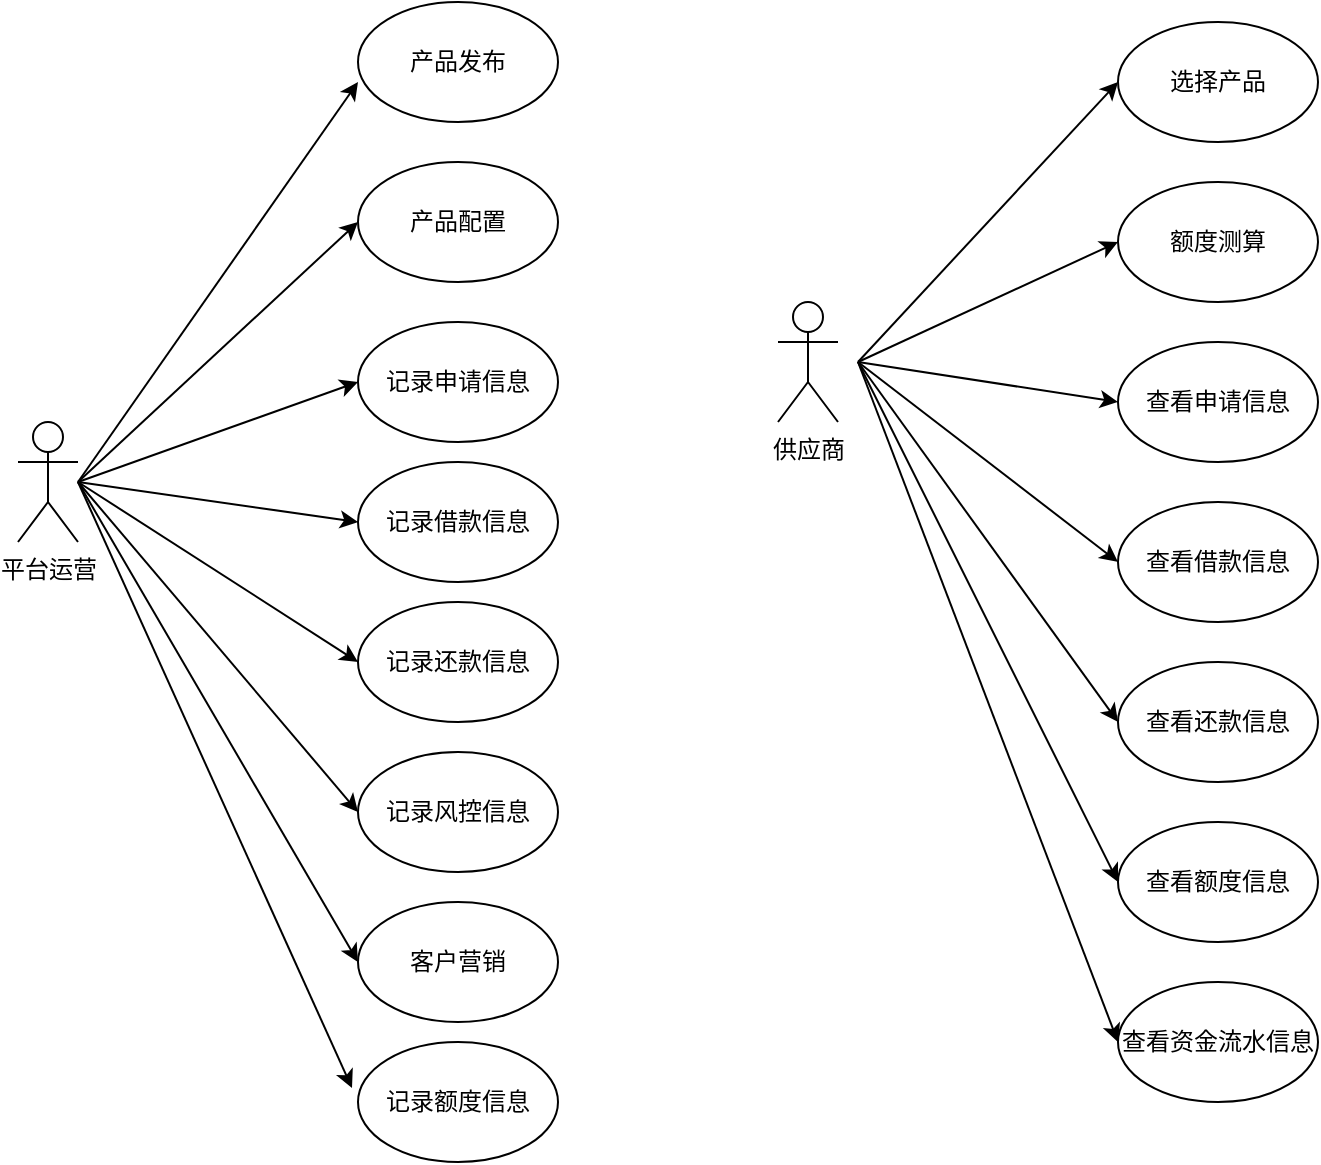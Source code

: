 <mxfile version="10.5.7" type="github"><diagram id="T86fi5q6Voa-Yd054UcJ" name="第 1 页"><mxGraphModel dx="918" dy="567" grid="1" gridSize="10" guides="1" tooltips="1" connect="1" arrows="1" fold="1" page="1" pageScale="1" pageWidth="827" pageHeight="1169" math="0" shadow="0"><root><mxCell id="0"/><mxCell id="1" parent="0"/><mxCell id="6jMpGYuJHyGmKLw6gpaf-1" value="平台运营" style="shape=umlActor;verticalLabelPosition=bottom;labelBackgroundColor=#ffffff;verticalAlign=top;html=1;outlineConnect=0;" vertex="1" parent="1"><mxGeometry x="120" y="370" width="30" height="60" as="geometry"/></mxCell><mxCell id="6jMpGYuJHyGmKLw6gpaf-6" value="供应商" style="shape=umlActor;verticalLabelPosition=bottom;labelBackgroundColor=#ffffff;verticalAlign=top;html=1;outlineConnect=0;" vertex="1" parent="1"><mxGeometry x="500" y="310" width="30" height="60" as="geometry"/></mxCell><mxCell id="6jMpGYuJHyGmKLw6gpaf-10" value="产品发布" style="strokeWidth=1;html=1;shape=mxgraph.flowchart.start_1;whiteSpace=wrap;" vertex="1" parent="1"><mxGeometry x="290" y="160" width="100" height="60" as="geometry"/></mxCell><mxCell id="6jMpGYuJHyGmKLw6gpaf-11" value="" style="endArrow=classic;html=1;entryX=0;entryY=0.667;entryDx=0;entryDy=0;entryPerimeter=0;" edge="1" parent="1" target="6jMpGYuJHyGmKLw6gpaf-10"><mxGeometry width="50" height="50" relative="1" as="geometry"><mxPoint x="150" y="400" as="sourcePoint"/><mxPoint x="270" y="250" as="targetPoint"/></mxGeometry></mxCell><mxCell id="6jMpGYuJHyGmKLw6gpaf-12" value="产品配置" style="strokeWidth=1;html=1;shape=mxgraph.flowchart.start_1;whiteSpace=wrap;" vertex="1" parent="1"><mxGeometry x="290" y="240" width="100" height="60" as="geometry"/></mxCell><mxCell id="6jMpGYuJHyGmKLw6gpaf-13" value="" style="endArrow=classic;html=1;entryX=0;entryY=0.5;entryDx=0;entryDy=0;entryPerimeter=0;" edge="1" parent="1" target="6jMpGYuJHyGmKLw6gpaf-12"><mxGeometry width="50" height="50" relative="1" as="geometry"><mxPoint x="150" y="400" as="sourcePoint"/><mxPoint x="300" y="210" as="targetPoint"/></mxGeometry></mxCell><mxCell id="6jMpGYuJHyGmKLw6gpaf-14" value="记录申请信息" style="strokeWidth=1;html=1;shape=mxgraph.flowchart.start_1;whiteSpace=wrap;" vertex="1" parent="1"><mxGeometry x="290" y="320" width="100" height="60" as="geometry"/></mxCell><mxCell id="6jMpGYuJHyGmKLw6gpaf-16" value="记录借款信息" style="strokeWidth=1;html=1;shape=mxgraph.flowchart.start_1;whiteSpace=wrap;" vertex="1" parent="1"><mxGeometry x="290" y="390" width="100" height="60" as="geometry"/></mxCell><mxCell id="6jMpGYuJHyGmKLw6gpaf-17" value="记录还款信息" style="strokeWidth=1;html=1;shape=mxgraph.flowchart.start_1;whiteSpace=wrap;" vertex="1" parent="1"><mxGeometry x="290" y="460" width="100" height="60" as="geometry"/></mxCell><mxCell id="6jMpGYuJHyGmKLw6gpaf-19" value="记录风控信息" style="strokeWidth=1;html=1;shape=mxgraph.flowchart.start_1;whiteSpace=wrap;" vertex="1" parent="1"><mxGeometry x="290" y="535" width="100" height="60" as="geometry"/></mxCell><mxCell id="6jMpGYuJHyGmKLw6gpaf-21" value="" style="endArrow=classic;html=1;entryX=0;entryY=0.5;entryDx=0;entryDy=0;entryPerimeter=0;" edge="1" parent="1" target="6jMpGYuJHyGmKLw6gpaf-14"><mxGeometry width="50" height="50" relative="1" as="geometry"><mxPoint x="150" y="400" as="sourcePoint"/><mxPoint x="300" y="280" as="targetPoint"/></mxGeometry></mxCell><mxCell id="6jMpGYuJHyGmKLw6gpaf-22" value="" style="endArrow=classic;html=1;entryX=0;entryY=0.5;entryDx=0;entryDy=0;entryPerimeter=0;" edge="1" parent="1" target="6jMpGYuJHyGmKLw6gpaf-16"><mxGeometry width="50" height="50" relative="1" as="geometry"><mxPoint x="150" y="400" as="sourcePoint"/><mxPoint x="300" y="360" as="targetPoint"/></mxGeometry></mxCell><mxCell id="6jMpGYuJHyGmKLw6gpaf-25" value="" style="endArrow=classic;html=1;entryX=0;entryY=0.5;entryDx=0;entryDy=0;entryPerimeter=0;" edge="1" parent="1" target="6jMpGYuJHyGmKLw6gpaf-17"><mxGeometry width="50" height="50" relative="1" as="geometry"><mxPoint x="150" y="400" as="sourcePoint"/><mxPoint x="300" y="430" as="targetPoint"/></mxGeometry></mxCell><mxCell id="6jMpGYuJHyGmKLw6gpaf-26" value="" style="endArrow=classic;html=1;entryX=0;entryY=0.5;entryDx=0;entryDy=0;entryPerimeter=0;" edge="1" parent="1" target="6jMpGYuJHyGmKLw6gpaf-19"><mxGeometry width="50" height="50" relative="1" as="geometry"><mxPoint x="150" y="400" as="sourcePoint"/><mxPoint x="280" y="570" as="targetPoint"/></mxGeometry></mxCell><mxCell id="6jMpGYuJHyGmKLw6gpaf-27" value="客户营销" style="strokeWidth=1;html=1;shape=mxgraph.flowchart.start_1;whiteSpace=wrap;" vertex="1" parent="1"><mxGeometry x="290" y="610" width="100" height="60" as="geometry"/></mxCell><mxCell id="6jMpGYuJHyGmKLw6gpaf-29" value="" style="endArrow=classic;html=1;entryX=0;entryY=0.5;entryDx=0;entryDy=0;entryPerimeter=0;" edge="1" parent="1" target="6jMpGYuJHyGmKLw6gpaf-27"><mxGeometry width="50" height="50" relative="1" as="geometry"><mxPoint x="150" y="400" as="sourcePoint"/><mxPoint x="300" y="580" as="targetPoint"/></mxGeometry></mxCell><mxCell id="6jMpGYuJHyGmKLw6gpaf-30" value="选择产品" style="strokeWidth=1;html=1;shape=mxgraph.flowchart.start_1;whiteSpace=wrap;" vertex="1" parent="1"><mxGeometry x="670" y="170" width="100" height="60" as="geometry"/></mxCell><mxCell id="6jMpGYuJHyGmKLw6gpaf-31" value="额度测算" style="strokeWidth=1;html=1;shape=mxgraph.flowchart.start_1;whiteSpace=wrap;" vertex="1" parent="1"><mxGeometry x="670" y="250" width="100" height="60" as="geometry"/></mxCell><mxCell id="6jMpGYuJHyGmKLw6gpaf-33" value="查看申请信息" style="strokeWidth=1;html=1;shape=mxgraph.flowchart.start_1;whiteSpace=wrap;" vertex="1" parent="1"><mxGeometry x="670" y="330" width="100" height="60" as="geometry"/></mxCell><mxCell id="6jMpGYuJHyGmKLw6gpaf-34" value="查看借款信息" style="strokeWidth=1;html=1;shape=mxgraph.flowchart.start_1;whiteSpace=wrap;" vertex="1" parent="1"><mxGeometry x="670" y="410" width="100" height="60" as="geometry"/></mxCell><mxCell id="6jMpGYuJHyGmKLw6gpaf-35" value="查看还款信息" style="strokeWidth=1;html=1;shape=mxgraph.flowchart.start_1;whiteSpace=wrap;" vertex="1" parent="1"><mxGeometry x="670" y="490" width="100" height="60" as="geometry"/></mxCell><mxCell id="6jMpGYuJHyGmKLw6gpaf-36" value="" style="endArrow=classic;html=1;entryX=0;entryY=0.5;entryDx=0;entryDy=0;entryPerimeter=0;" edge="1" parent="1" target="6jMpGYuJHyGmKLw6gpaf-30"><mxGeometry width="50" height="50" relative="1" as="geometry"><mxPoint x="540" y="340" as="sourcePoint"/><mxPoint x="680" y="70" as="targetPoint"/></mxGeometry></mxCell><mxCell id="6jMpGYuJHyGmKLw6gpaf-37" value="" style="endArrow=classic;html=1;entryX=0;entryY=0.5;entryDx=0;entryDy=0;entryPerimeter=0;" edge="1" parent="1" target="6jMpGYuJHyGmKLw6gpaf-31"><mxGeometry width="50" height="50" relative="1" as="geometry"><mxPoint x="540" y="340" as="sourcePoint"/><mxPoint x="680" y="210" as="targetPoint"/></mxGeometry></mxCell><mxCell id="6jMpGYuJHyGmKLw6gpaf-38" value="" style="endArrow=classic;html=1;entryX=0;entryY=0.5;entryDx=0;entryDy=0;entryPerimeter=0;" edge="1" parent="1" target="6jMpGYuJHyGmKLw6gpaf-33"><mxGeometry width="50" height="50" relative="1" as="geometry"><mxPoint x="540" y="340" as="sourcePoint"/><mxPoint x="660" y="360" as="targetPoint"/></mxGeometry></mxCell><mxCell id="6jMpGYuJHyGmKLw6gpaf-39" value="" style="endArrow=classic;html=1;entryX=0;entryY=0.5;entryDx=0;entryDy=0;entryPerimeter=0;" edge="1" parent="1" target="6jMpGYuJHyGmKLw6gpaf-34"><mxGeometry width="50" height="50" relative="1" as="geometry"><mxPoint x="540" y="340" as="sourcePoint"/><mxPoint x="680" y="370" as="targetPoint"/></mxGeometry></mxCell><mxCell id="6jMpGYuJHyGmKLw6gpaf-40" value="记录额度信息" style="strokeWidth=1;html=1;shape=mxgraph.flowchart.start_1;whiteSpace=wrap;" vertex="1" parent="1"><mxGeometry x="290" y="680" width="100" height="60" as="geometry"/></mxCell><mxCell id="6jMpGYuJHyGmKLw6gpaf-41" value="" style="endArrow=classic;html=1;entryX=-0.03;entryY=0.383;entryDx=0;entryDy=0;entryPerimeter=0;" edge="1" parent="1" target="6jMpGYuJHyGmKLw6gpaf-40"><mxGeometry width="50" height="50" relative="1" as="geometry"><mxPoint x="150" y="400" as="sourcePoint"/><mxPoint x="300" y="650" as="targetPoint"/></mxGeometry></mxCell><mxCell id="6jMpGYuJHyGmKLw6gpaf-42" value="查看额度信息" style="strokeWidth=1;html=1;shape=mxgraph.flowchart.start_1;whiteSpace=wrap;" vertex="1" parent="1"><mxGeometry x="670" y="570" width="100" height="60" as="geometry"/></mxCell><mxCell id="6jMpGYuJHyGmKLw6gpaf-43" value="查看资金流水信息" style="strokeWidth=1;html=1;shape=mxgraph.flowchart.start_1;whiteSpace=wrap;" vertex="1" parent="1"><mxGeometry x="670" y="650" width="100" height="60" as="geometry"/></mxCell><mxCell id="6jMpGYuJHyGmKLw6gpaf-44" value="" style="endArrow=classic;html=1;entryX=0;entryY=0.5;entryDx=0;entryDy=0;entryPerimeter=0;" edge="1" parent="1" target="6jMpGYuJHyGmKLw6gpaf-35"><mxGeometry width="50" height="50" relative="1" as="geometry"><mxPoint x="540" y="340" as="sourcePoint"/><mxPoint x="680" y="450" as="targetPoint"/></mxGeometry></mxCell><mxCell id="6jMpGYuJHyGmKLw6gpaf-45" value="" style="endArrow=classic;html=1;entryX=0;entryY=0.5;entryDx=0;entryDy=0;entryPerimeter=0;" edge="1" parent="1" target="6jMpGYuJHyGmKLw6gpaf-42"><mxGeometry width="50" height="50" relative="1" as="geometry"><mxPoint x="540" y="340" as="sourcePoint"/><mxPoint x="680" y="530" as="targetPoint"/></mxGeometry></mxCell><mxCell id="6jMpGYuJHyGmKLw6gpaf-46" value="" style="endArrow=classic;html=1;entryX=0;entryY=0.5;entryDx=0;entryDy=0;entryPerimeter=0;" edge="1" parent="1" target="6jMpGYuJHyGmKLw6gpaf-43"><mxGeometry width="50" height="50" relative="1" as="geometry"><mxPoint x="540" y="340" as="sourcePoint"/><mxPoint x="680" y="610" as="targetPoint"/></mxGeometry></mxCell></root></mxGraphModel></diagram></mxfile>